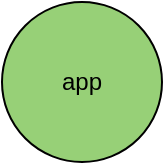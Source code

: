 <mxfile version="14.2.6" type="github">
  <diagram name="Page-1" id="e7e014a7-5840-1c2e-5031-d8a46d1fe8dd">
    <mxGraphModel dx="1666" dy="771" grid="1" gridSize="10" guides="1" tooltips="1" connect="1" arrows="1" fold="1" page="1" pageScale="1" pageWidth="1169" pageHeight="826" background="#ffffff" math="0" shadow="0">
      <root>
        <mxCell id="0" />
        <mxCell id="1" parent="0" />
        <mxCell id="WTrDPClQdcEuxtkSHwnH-41" value="app" style="ellipse;whiteSpace=wrap;html=1;aspect=fixed;fillColor=#97D077;" vertex="1" parent="1">
          <mxGeometry x="290" y="240" width="80" height="80" as="geometry" />
        </mxCell>
      </root>
    </mxGraphModel>
  </diagram>
</mxfile>

